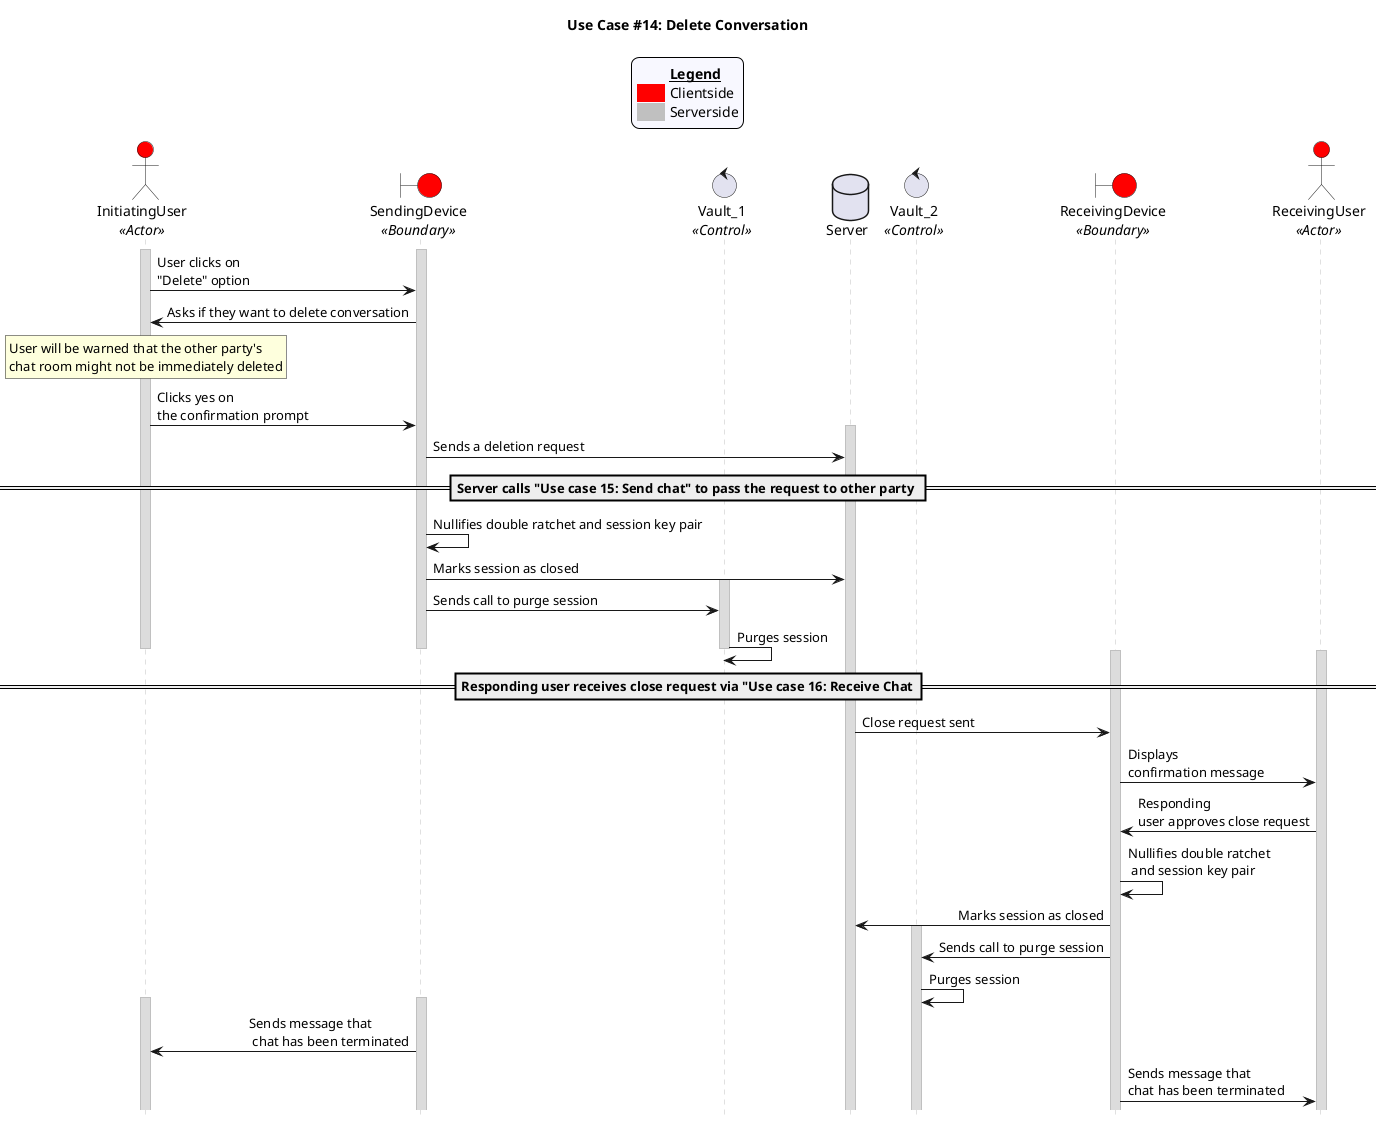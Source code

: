 
@startuml uc14
title "Use Case #14: Delete Conversation"

'Styling goes here
hide footbox
skinparam stereotypePosition bottom
skinparam sequenceMessageAlign direction
skinparam sequence {
	LifeLineBorderColor #Silver
	LifeLineBackgroundColor #Gainsboro
}

'Add a legend plus styling
skinparam legend {
	backgroundColor #GhostWhite
	entrySeparator #GhostWhite
}

legend top
	<#GhostWhite,#GhostWhite>|	|= __Legend__ |
	|<#red> | Clientside|
	|<#silver> | Serverside|
endlegend

'Setup the objects involved here
Actor InitiatingUser as IUser <<Actor>> #red
boundary SendingDevice as d1 <<Boundary>> #red
control Vault_1 as v1 <<Control>>
database Server as Server

control Vault_2 as v2<<Control>>
boundary ReceivingDevice as d2 <<Boundary>> #red
Actor ReceivingUser as RUser <<Actor>> #red



'Setup persistent objects here
activate IUser
activate d1

'--- FLOW OF CONTROL STARTS HERE ---
IUser -> d1 : User clicks on \n"Delete" option
d1 -> IUser : Asks if they want to delete conversation

rnote over IUser
User will be warned that the other party's 
chat room might not be immediately deleted
endrnote

IUser -> d1: Clicks yes on \nthe confirmation prompt
activate Server
d1 -> Server: Sends a deletion request 

==Server calls "Use case 15: Send chat" to pass the request to other party ==

d1 -> d1: Nullifies double ratchet and session key pair
d1 -> Server: Marks session as closed
activate v1
d1 -> v1 : Sends call to purge session
v1 -> v1: Purges session 

deactivate IUser
deactivate d1
deactivate v1
==Responding user receives close request via "Use case 16: Receive Chat==

'Receiving user activation
activate RUser
activate d2

Server -> d2: Close request sent
d2-> RUser: Displays \nconfirmation message
RUser -> d2 : Responding \nuser approves close request
d2 -> d2: Nullifies double ratchet\n and session key pair
d2 -> Server: Marks session as closed
activate v2
d2 -> v2: Sends call to purge session 
v2 -> v2: Purges session

activate IUser
activate d1
d1 -> IUser: Sends message that\n chat has been terminated
d2 -> RUser: Sends message that\nchat has been terminated
'--- FLOW OF CONTROL ENDS HERE   ---

@enduml
